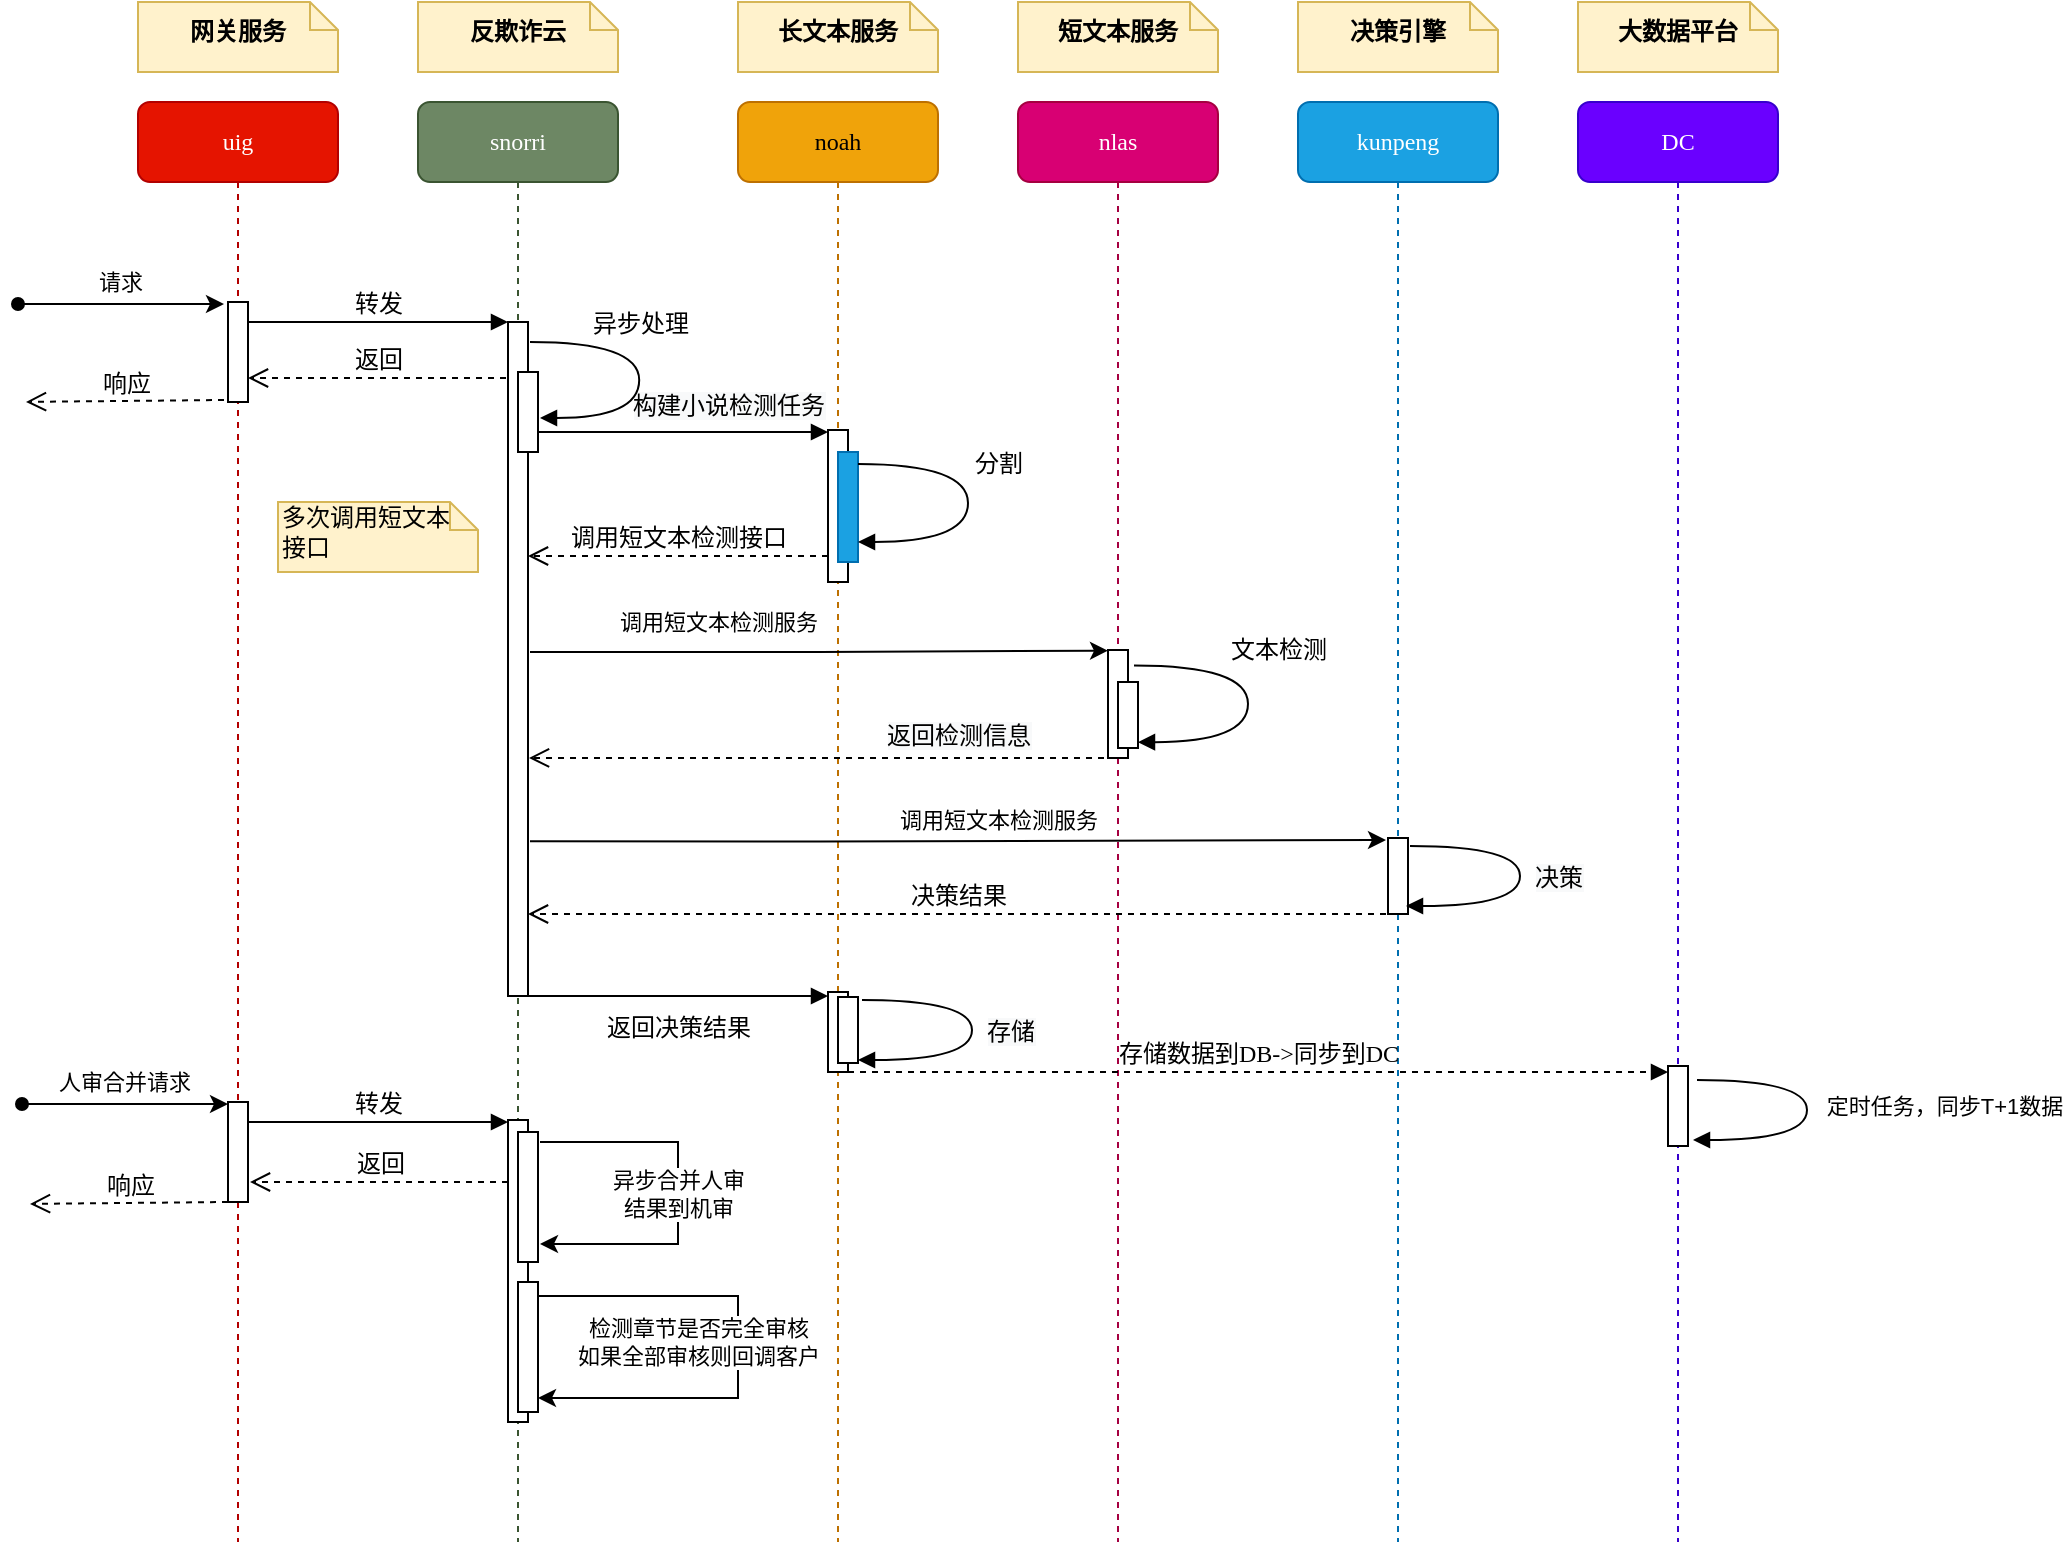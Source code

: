 <mxfile version="14.7.6" type="github">
  <diagram name="Page-1" id="13e1069c-82ec-6db2-03f1-153e76fe0fe0">
    <mxGraphModel dx="1114" dy="648" grid="1" gridSize="10" guides="1" tooltips="1" connect="1" arrows="1" fold="1" page="1" pageScale="1" pageWidth="1100" pageHeight="850" background="none" math="0" shadow="0">
      <root>
        <mxCell id="0" />
        <mxCell id="1" parent="0" />
        <mxCell id="7baba1c4bc27f4b0-2" value="snorri" style="shape=umlLifeline;perimeter=lifelinePerimeter;whiteSpace=wrap;html=1;container=1;collapsible=0;recursiveResize=0;outlineConnect=0;rounded=1;shadow=0;comic=0;labelBackgroundColor=none;strokeWidth=1;fontFamily=Verdana;fontSize=12;align=center;fillColor=#6d8764;strokeColor=#3A5431;fontColor=#ffffff;" parent="1" vertex="1">
          <mxGeometry x="240" y="80" width="100" height="720" as="geometry" />
        </mxCell>
        <mxCell id="7baba1c4bc27f4b0-10" value="" style="html=1;points=[];perimeter=orthogonalPerimeter;rounded=0;shadow=0;comic=0;labelBackgroundColor=none;strokeWidth=1;fontFamily=Verdana;fontSize=12;align=center;" parent="7baba1c4bc27f4b0-2" vertex="1">
          <mxGeometry x="45" y="110" width="10" height="337" as="geometry" />
        </mxCell>
        <mxCell id="7baba1c4bc27f4b0-3" value="noah" style="shape=umlLifeline;perimeter=lifelinePerimeter;whiteSpace=wrap;html=1;container=1;collapsible=0;recursiveResize=0;outlineConnect=0;rounded=1;shadow=0;comic=0;labelBackgroundColor=none;strokeWidth=1;fontFamily=Verdana;fontSize=12;align=center;fillColor=#f0a30a;strokeColor=#BD7000;fontColor=#000000;" parent="1" vertex="1">
          <mxGeometry x="400" y="80" width="100" height="720" as="geometry" />
        </mxCell>
        <mxCell id="7baba1c4bc27f4b0-13" value="" style="html=1;points=[];perimeter=orthogonalPerimeter;rounded=0;shadow=0;comic=0;labelBackgroundColor=none;strokeWidth=1;fontFamily=Verdana;fontSize=12;align=center;" parent="7baba1c4bc27f4b0-3" vertex="1">
          <mxGeometry x="45" y="164" width="10" height="76" as="geometry" />
        </mxCell>
        <mxCell id="7baba1c4bc27f4b0-4" value="nlas" style="shape=umlLifeline;perimeter=lifelinePerimeter;whiteSpace=wrap;html=1;container=1;collapsible=0;recursiveResize=0;outlineConnect=0;rounded=1;shadow=0;comic=0;labelBackgroundColor=none;strokeWidth=1;fontFamily=Verdana;fontSize=12;align=center;fillColor=#d80073;strokeColor=#A50040;fontColor=#ffffff;" parent="1" vertex="1">
          <mxGeometry x="540" y="80" width="100" height="720" as="geometry" />
        </mxCell>
        <mxCell id="7baba1c4bc27f4b0-5" value="kunpeng" style="shape=umlLifeline;perimeter=lifelinePerimeter;whiteSpace=wrap;html=1;container=1;collapsible=0;recursiveResize=0;outlineConnect=0;rounded=1;shadow=0;comic=0;labelBackgroundColor=none;strokeWidth=1;fontFamily=Verdana;fontSize=12;align=center;fillColor=#1ba1e2;strokeColor=#006EAF;fontColor=#ffffff;" parent="1" vertex="1">
          <mxGeometry x="680" y="80" width="100" height="720" as="geometry" />
        </mxCell>
        <mxCell id="7baba1c4bc27f4b0-6" value="DC" style="shape=umlLifeline;perimeter=lifelinePerimeter;whiteSpace=wrap;html=1;container=1;collapsible=0;recursiveResize=0;outlineConnect=0;rounded=1;shadow=0;comic=0;labelBackgroundColor=none;strokeWidth=1;fontFamily=Verdana;fontSize=12;align=center;fillColor=#6a00ff;strokeColor=#3700CC;fontColor=#ffffff;" parent="1" vertex="1">
          <mxGeometry x="820" y="80" width="100" height="720" as="geometry" />
        </mxCell>
        <mxCell id="7baba1c4bc27f4b0-8" value="uig" style="shape=umlLifeline;perimeter=lifelinePerimeter;whiteSpace=wrap;html=1;container=1;collapsible=0;recursiveResize=0;outlineConnect=0;rounded=1;shadow=0;comic=0;labelBackgroundColor=none;strokeWidth=1;fontFamily=Verdana;fontSize=12;align=center;fillColor=#e51400;strokeColor=#B20000;fontColor=#ffffff;" parent="1" vertex="1">
          <mxGeometry x="100" y="80" width="100" height="720" as="geometry" />
        </mxCell>
        <mxCell id="7baba1c4bc27f4b0-9" value="" style="html=1;points=[];perimeter=orthogonalPerimeter;rounded=0;shadow=0;comic=0;labelBackgroundColor=none;strokeWidth=1;fontFamily=Verdana;fontSize=12;align=center;" parent="7baba1c4bc27f4b0-8" vertex="1">
          <mxGeometry x="45" y="100" width="10" height="50" as="geometry" />
        </mxCell>
        <mxCell id="7baba1c4bc27f4b0-16" value="" style="html=1;points=[];perimeter=orthogonalPerimeter;rounded=0;shadow=0;comic=0;labelBackgroundColor=none;strokeWidth=1;fontFamily=Verdana;fontSize=12;align=center;" parent="1" vertex="1">
          <mxGeometry x="585" y="354" width="10" height="54" as="geometry" />
        </mxCell>
        <mxCell id="7baba1c4bc27f4b0-19" value="" style="html=1;points=[];perimeter=orthogonalPerimeter;rounded=0;shadow=0;comic=0;labelBackgroundColor=none;strokeWidth=1;fontFamily=Verdana;fontSize=12;align=center;" parent="1" vertex="1">
          <mxGeometry x="725" y="448" width="10" height="38" as="geometry" />
        </mxCell>
        <mxCell id="7baba1c4bc27f4b0-11" value="转发" style="html=1;verticalAlign=bottom;endArrow=block;entryX=0;entryY=0;labelBackgroundColor=none;fontFamily=Verdana;fontSize=12;edgeStyle=elbowEdgeStyle;elbow=vertical;" parent="1" edge="1">
          <mxGeometry relative="1" as="geometry">
            <mxPoint x="155" y="190" as="sourcePoint" />
            <mxPoint x="285" y="190" as="targetPoint" />
          </mxGeometry>
        </mxCell>
        <mxCell id="7baba1c4bc27f4b0-14" value="" style="html=1;verticalAlign=bottom;endArrow=block;entryX=0;entryY=0;labelBackgroundColor=none;fontFamily=Verdana;fontSize=12;edgeStyle=elbowEdgeStyle;elbow=vertical;" parent="1" edge="1">
          <mxGeometry y="-25" relative="1" as="geometry">
            <mxPoint x="295" y="245" as="sourcePoint" />
            <mxPoint x="445" y="245.0" as="targetPoint" />
            <mxPoint as="offset" />
          </mxGeometry>
        </mxCell>
        <mxCell id="RXEnnHsVAD80fLG_SkSN-28" value="&lt;span style=&quot;font-family: &amp;#34;verdana&amp;#34; ; font-size: 12px ; background-color: rgb(248 , 249 , 250)&quot;&gt;构建小说检测任务&lt;/span&gt;" style="edgeLabel;html=1;align=center;verticalAlign=middle;resizable=0;points=[];" vertex="1" connectable="0" parent="7baba1c4bc27f4b0-14">
          <mxGeometry x="0.147" y="1" relative="1" as="geometry">
            <mxPoint x="14" y="-12" as="offset" />
          </mxGeometry>
        </mxCell>
        <mxCell id="7baba1c4bc27f4b0-34" value="" style="html=1;points=[];perimeter=orthogonalPerimeter;rounded=0;shadow=0;comic=0;labelBackgroundColor=none;strokeWidth=1;fontFamily=Verdana;fontSize=12;align=center;" parent="1" vertex="1">
          <mxGeometry x="590" y="370" width="10" height="33" as="geometry" />
        </mxCell>
        <mxCell id="7baba1c4bc27f4b0-36" value="文本检测" style="html=1;verticalAlign=bottom;endArrow=block;labelBackgroundColor=none;fontFamily=Verdana;fontSize=12;elbow=vertical;edgeStyle=orthogonalEdgeStyle;curved=1;exitX=1.3;exitY=0.143;exitPerimeter=0;exitDx=0;exitDy=0;" parent="1" source="7baba1c4bc27f4b0-16" edge="1">
          <mxGeometry x="-0.221" y="15" relative="1" as="geometry">
            <mxPoint x="605.66" y="361.01" as="sourcePoint" />
            <mxPoint x="600" y="400.1" as="targetPoint" />
            <Array as="points">
              <mxPoint x="598" y="361" />
              <mxPoint x="655" y="361" />
              <mxPoint x="655" y="400" />
            </Array>
            <mxPoint as="offset" />
          </mxGeometry>
        </mxCell>
        <mxCell id="7baba1c4bc27f4b0-40" value="网关服务" style="shape=note;whiteSpace=wrap;html=1;size=14;verticalAlign=middle;align=center;spacingTop=-6;rounded=0;shadow=0;comic=0;labelBackgroundColor=none;strokeWidth=1;fontFamily=Verdana;fontSize=12;fontStyle=1;fillColor=#fff2cc;strokeColor=#d6b656;" parent="1" vertex="1">
          <mxGeometry x="100" y="30" width="100" height="35" as="geometry" />
        </mxCell>
        <mxCell id="7baba1c4bc27f4b0-41" value="反欺诈云" style="shape=note;whiteSpace=wrap;html=1;size=14;verticalAlign=middle;align=center;spacingTop=-6;rounded=0;shadow=0;comic=0;labelBackgroundColor=none;strokeWidth=1;fontFamily=Verdana;fontSize=12;fontStyle=1;fillColor=#fff2cc;strokeColor=#d6b656;" parent="1" vertex="1">
          <mxGeometry x="240" y="30" width="100" height="35" as="geometry" />
        </mxCell>
        <mxCell id="7baba1c4bc27f4b0-42" value="长文本服务" style="shape=note;whiteSpace=wrap;html=1;size=14;verticalAlign=middle;align=center;spacingTop=-6;rounded=0;shadow=0;comic=0;labelBackgroundColor=none;strokeWidth=1;fontFamily=Verdana;fontSize=12;fontStyle=1;fillColor=#fff2cc;strokeColor=#d6b656;" parent="1" vertex="1">
          <mxGeometry x="400" y="30" width="100" height="35" as="geometry" />
        </mxCell>
        <mxCell id="7baba1c4bc27f4b0-43" value="短文本服务" style="shape=note;whiteSpace=wrap;html=1;size=14;verticalAlign=middle;align=center;spacingTop=-6;rounded=0;shadow=0;comic=0;labelBackgroundColor=none;strokeWidth=1;fontFamily=Verdana;fontSize=12;fontStyle=1;fillColor=#fff2cc;strokeColor=#d6b656;" parent="1" vertex="1">
          <mxGeometry x="540" y="30" width="100" height="35" as="geometry" />
        </mxCell>
        <mxCell id="7baba1c4bc27f4b0-44" value="决策引擎" style="shape=note;whiteSpace=wrap;html=1;size=14;verticalAlign=middle;align=center;spacingTop=-6;rounded=0;shadow=0;comic=0;labelBackgroundColor=none;strokeWidth=1;fontFamily=Verdana;fontSize=12;fontStyle=1;fillColor=#fff2cc;strokeColor=#d6b656;" parent="1" vertex="1">
          <mxGeometry x="680" y="30" width="100" height="35" as="geometry" />
        </mxCell>
        <mxCell id="7baba1c4bc27f4b0-45" value="大数据平台" style="shape=note;whiteSpace=wrap;html=1;size=14;verticalAlign=middle;align=center;spacingTop=-6;rounded=0;shadow=0;comic=0;labelBackgroundColor=none;strokeWidth=1;fontFamily=Verdana;fontSize=12;fontStyle=1;fillColor=#fff2cc;strokeColor=#d6b656;" parent="1" vertex="1">
          <mxGeometry x="820" y="30" width="100" height="35" as="geometry" />
        </mxCell>
        <mxCell id="RXEnnHsVAD80fLG_SkSN-1" value="" style="endArrow=classic;html=1;startArrow=oval;startFill=1;" edge="1" parent="1">
          <mxGeometry width="50" height="50" relative="1" as="geometry">
            <mxPoint x="40" y="181" as="sourcePoint" />
            <mxPoint x="143" y="181" as="targetPoint" />
          </mxGeometry>
        </mxCell>
        <mxCell id="RXEnnHsVAD80fLG_SkSN-2" value="请求" style="edgeLabel;html=1;align=center;verticalAlign=middle;resizable=0;points=[];" vertex="1" connectable="0" parent="RXEnnHsVAD80fLG_SkSN-1">
          <mxGeometry x="-0.01" relative="1" as="geometry">
            <mxPoint y="-11" as="offset" />
          </mxGeometry>
        </mxCell>
        <mxCell id="RXEnnHsVAD80fLG_SkSN-3" value="异步处理" style="html=1;verticalAlign=bottom;endArrow=block;labelBackgroundColor=none;fontFamily=Verdana;fontSize=12;elbow=vertical;edgeStyle=orthogonalEdgeStyle;curved=1;exitX=1.038;exitY=0.345;exitPerimeter=0;" edge="1" parent="1">
          <mxGeometry x="-0.234" relative="1" as="geometry">
            <mxPoint x="296.0" y="200.0" as="sourcePoint" />
            <mxPoint x="301" y="238" as="targetPoint" />
            <Array as="points">
              <mxPoint x="350.62" y="199.9" />
              <mxPoint x="350.62" y="237.9" />
            </Array>
            <mxPoint as="offset" />
          </mxGeometry>
        </mxCell>
        <mxCell id="RXEnnHsVAD80fLG_SkSN-4" value="返回" style="html=1;verticalAlign=bottom;endArrow=open;dashed=1;endSize=8;labelBackgroundColor=none;fontFamily=Verdana;fontSize=12;edgeStyle=elbowEdgeStyle;elbow=vertical;" edge="1" parent="1">
          <mxGeometry x="-0.001" relative="1" as="geometry">
            <mxPoint x="155" y="218" as="targetPoint" />
            <Array as="points">
              <mxPoint x="250" y="218" />
              <mxPoint x="410" y="228" />
            </Array>
            <mxPoint x="284" y="218" as="sourcePoint" />
            <mxPoint as="offset" />
          </mxGeometry>
        </mxCell>
        <mxCell id="RXEnnHsVAD80fLG_SkSN-5" value="响应" style="html=1;verticalAlign=bottom;endArrow=open;dashed=1;endSize=8;labelBackgroundColor=none;fontFamily=Verdana;fontSize=12;edgeStyle=elbowEdgeStyle;elbow=vertical;exitX=-0.1;exitY=0.223;exitDx=0;exitDy=0;exitPerimeter=0;" edge="1" parent="1">
          <mxGeometry x="-0.001" relative="1" as="geometry">
            <mxPoint x="44" y="230" as="targetPoint" />
            <Array as="points">
              <mxPoint x="109" y="229.94" />
              <mxPoint x="269" y="239.94" />
            </Array>
            <mxPoint x="143" y="229.0" as="sourcePoint" />
            <mxPoint as="offset" />
          </mxGeometry>
        </mxCell>
        <mxCell id="RXEnnHsVAD80fLG_SkSN-6" value="" style="html=1;points=[];perimeter=orthogonalPerimeter;rounded=0;shadow=0;comic=0;labelBackgroundColor=none;strokeWidth=1;fontFamily=Verdana;fontSize=12;align=center;" vertex="1" parent="1">
          <mxGeometry x="290" y="215" width="10" height="40" as="geometry" />
        </mxCell>
        <mxCell id="RXEnnHsVAD80fLG_SkSN-7" value="" style="html=1;points=[];perimeter=orthogonalPerimeter;rounded=0;shadow=0;comic=0;labelBackgroundColor=none;strokeWidth=1;fontFamily=Verdana;fontSize=12;align=center;fillColor=#1ba1e2;strokeColor=#006EAF;fontColor=#ffffff;" vertex="1" parent="1">
          <mxGeometry x="450" y="255" width="10" height="55" as="geometry" />
        </mxCell>
        <mxCell id="RXEnnHsVAD80fLG_SkSN-8" value="分割" style="html=1;verticalAlign=bottom;endArrow=block;labelBackgroundColor=none;fontFamily=Verdana;fontSize=12;elbow=vertical;edgeStyle=orthogonalEdgeStyle;curved=1;exitX=1;exitY=0.109;exitPerimeter=0;exitDx=0;exitDy=0;" edge="1" parent="1" source="RXEnnHsVAD80fLG_SkSN-7">
          <mxGeometry x="-0.141" y="15" relative="1" as="geometry">
            <mxPoint x="465.66" y="260.91" as="sourcePoint" />
            <mxPoint x="460" y="300" as="targetPoint" />
            <Array as="points">
              <mxPoint x="515" y="261" />
              <mxPoint x="515" y="300" />
            </Array>
            <mxPoint as="offset" />
          </mxGeometry>
        </mxCell>
        <mxCell id="RXEnnHsVAD80fLG_SkSN-9" value="调用短文本检测接口" style="html=1;verticalAlign=bottom;endArrow=open;dashed=1;endSize=8;labelBackgroundColor=none;fontFamily=Verdana;fontSize=12;edgeStyle=elbowEdgeStyle;elbow=vertical;" edge="1" parent="1">
          <mxGeometry relative="1" as="geometry">
            <mxPoint x="295" y="307" as="targetPoint" />
            <Array as="points" />
            <mxPoint x="445" y="307" as="sourcePoint" />
          </mxGeometry>
        </mxCell>
        <mxCell id="RXEnnHsVAD80fLG_SkSN-11" value="" style="edgeStyle=orthogonalEdgeStyle;rounded=0;orthogonalLoop=1;jettySize=auto;html=1;startArrow=none;startFill=0;entryX=0;entryY=0.006;entryDx=0;entryDy=0;entryPerimeter=0;" edge="1" parent="1" target="7baba1c4bc27f4b0-16">
          <mxGeometry x="0.274" y="5" relative="1" as="geometry">
            <mxPoint x="296" y="355" as="sourcePoint" />
            <mxPoint x="449.5" y="346" as="targetPoint" />
            <Array as="points">
              <mxPoint x="441" y="355" />
            </Array>
            <mxPoint as="offset" />
          </mxGeometry>
        </mxCell>
        <mxCell id="RXEnnHsVAD80fLG_SkSN-25" value="调用短文本检测服务" style="edgeLabel;html=1;align=center;verticalAlign=middle;resizable=0;points=[];" vertex="1" connectable="0" parent="RXEnnHsVAD80fLG_SkSN-11">
          <mxGeometry x="-0.128" y="-1" relative="1" as="geometry">
            <mxPoint x="-32" y="-16" as="offset" />
          </mxGeometry>
        </mxCell>
        <mxCell id="RXEnnHsVAD80fLG_SkSN-12" value="" style="html=1;verticalAlign=bottom;endArrow=open;dashed=1;endSize=8;exitX=-0.1;exitY=0.964;labelBackgroundColor=none;fontFamily=Verdana;fontSize=12;exitDx=0;exitDy=0;exitPerimeter=0;" edge="1" parent="1">
          <mxGeometry relative="1" as="geometry">
            <mxPoint x="295.5" y="407.984" as="targetPoint" />
            <mxPoint x="583" y="407.984" as="sourcePoint" />
          </mxGeometry>
        </mxCell>
        <mxCell id="RXEnnHsVAD80fLG_SkSN-26" value="&lt;span style=&quot;font-family: &amp;#34;verdana&amp;#34; ; font-size: 12px ; background-color: rgb(248 , 249 , 250)&quot;&gt;返回检测信息&lt;/span&gt;" style="edgeLabel;html=1;align=center;verticalAlign=middle;resizable=0;points=[];" vertex="1" connectable="0" parent="RXEnnHsVAD80fLG_SkSN-12">
          <mxGeometry x="0.162" relative="1" as="geometry">
            <mxPoint x="94" y="-11" as="offset" />
          </mxGeometry>
        </mxCell>
        <mxCell id="RXEnnHsVAD80fLG_SkSN-13" value="" style="edgeStyle=orthogonalEdgeStyle;rounded=0;orthogonalLoop=1;jettySize=auto;html=1;startArrow=none;startFill=0;" edge="1" parent="1">
          <mxGeometry relative="1" as="geometry">
            <mxPoint x="296" y="449.66" as="sourcePoint" />
            <mxPoint x="724" y="449" as="targetPoint" />
            <Array as="points">
              <mxPoint x="441" y="450" />
            </Array>
          </mxGeometry>
        </mxCell>
        <mxCell id="RXEnnHsVAD80fLG_SkSN-27" value="调用短文本检测服务" style="edgeLabel;html=1;align=center;verticalAlign=middle;resizable=0;points=[];" vertex="1" connectable="0" parent="RXEnnHsVAD80fLG_SkSN-13">
          <mxGeometry x="0.093" y="-1" relative="1" as="geometry">
            <mxPoint y="-12" as="offset" />
          </mxGeometry>
        </mxCell>
        <mxCell id="RXEnnHsVAD80fLG_SkSN-14" value="决策结果" style="html=1;verticalAlign=bottom;endArrow=open;dashed=1;endSize=8;exitX=0;exitY=0.95;labelBackgroundColor=none;fontFamily=Verdana;fontSize=12;" edge="1" parent="1">
          <mxGeometry relative="1" as="geometry">
            <mxPoint x="295" y="486" as="targetPoint" />
            <mxPoint x="724" y="486" as="sourcePoint" />
          </mxGeometry>
        </mxCell>
        <mxCell id="RXEnnHsVAD80fLG_SkSN-17" value="" style="html=1;verticalAlign=bottom;endArrow=block;labelBackgroundColor=none;fontFamily=Verdana;fontSize=12;elbow=vertical;edgeStyle=orthogonalEdgeStyle;curved=1;exitX=1.038;exitY=0.345;exitPerimeter=0;" edge="1" parent="1">
          <mxGeometry x="-0.225" y="9" relative="1" as="geometry">
            <mxPoint x="736.003" y="452" as="sourcePoint" />
            <mxPoint x="734" y="482" as="targetPoint" />
            <Array as="points">
              <mxPoint x="791" y="452" />
              <mxPoint x="791" y="482" />
            </Array>
            <mxPoint as="offset" />
          </mxGeometry>
        </mxCell>
        <mxCell id="RXEnnHsVAD80fLG_SkSN-24" value="&lt;span style=&quot;font-family: &amp;#34;verdana&amp;#34; ; font-size: 12px ; background-color: rgb(248 , 249 , 250)&quot;&gt;决策&lt;/span&gt;" style="edgeLabel;html=1;align=center;verticalAlign=middle;resizable=0;points=[];" vertex="1" connectable="0" parent="RXEnnHsVAD80fLG_SkSN-17">
          <mxGeometry x="0.592" y="-2" relative="1" as="geometry">
            <mxPoint x="47" y="-12" as="offset" />
          </mxGeometry>
        </mxCell>
        <mxCell id="RXEnnHsVAD80fLG_SkSN-18" value="" style="html=1;points=[];perimeter=orthogonalPerimeter;rounded=0;shadow=0;comic=0;labelBackgroundColor=none;strokeWidth=1;fontFamily=Verdana;fontSize=12;align=center;" vertex="1" parent="1">
          <mxGeometry x="445" y="525" width="10" height="40" as="geometry" />
        </mxCell>
        <mxCell id="RXEnnHsVAD80fLG_SkSN-19" value="返回决策结果" style="html=1;verticalAlign=bottom;endArrow=block;entryX=0;entryY=0;labelBackgroundColor=none;fontFamily=Verdana;fontSize=12;edgeStyle=elbowEdgeStyle;elbow=vertical;" edge="1" parent="1">
          <mxGeometry y="-25" relative="1" as="geometry">
            <mxPoint x="295" y="527" as="sourcePoint" />
            <mxPoint x="445" y="527.0" as="targetPoint" />
            <mxPoint as="offset" />
          </mxGeometry>
        </mxCell>
        <mxCell id="RXEnnHsVAD80fLG_SkSN-20" value="" style="html=1;points=[];perimeter=orthogonalPerimeter;rounded=0;shadow=0;comic=0;labelBackgroundColor=none;strokeWidth=1;fontFamily=Verdana;fontSize=12;align=center;" vertex="1" parent="1">
          <mxGeometry x="865" y="562" width="10" height="40" as="geometry" />
        </mxCell>
        <mxCell id="RXEnnHsVAD80fLG_SkSN-21" value="存储数据到DB-&amp;gt;同步到DC" style="html=1;verticalAlign=bottom;endArrow=block;labelBackgroundColor=none;fontFamily=Verdana;fontSize=12;edgeStyle=elbowEdgeStyle;elbow=horizontal;dashed=1;" edge="1" parent="1">
          <mxGeometry relative="1" as="geometry">
            <mxPoint x="455" y="565" as="sourcePoint" />
            <mxPoint x="865" y="565" as="targetPoint" />
            <mxPoint as="offset" />
          </mxGeometry>
        </mxCell>
        <mxCell id="RXEnnHsVAD80fLG_SkSN-22" value="" style="html=1;verticalAlign=bottom;endArrow=block;labelBackgroundColor=none;fontFamily=Verdana;fontSize=12;elbow=vertical;edgeStyle=orthogonalEdgeStyle;curved=1;exitX=1.038;exitY=0.345;exitPerimeter=0;" edge="1" parent="1">
          <mxGeometry x="-0.225" y="9" relative="1" as="geometry">
            <mxPoint x="879.503" y="569" as="sourcePoint" />
            <mxPoint x="877.5" y="599" as="targetPoint" />
            <Array as="points">
              <mxPoint x="934.5" y="569" />
              <mxPoint x="934.5" y="599" />
            </Array>
            <mxPoint as="offset" />
          </mxGeometry>
        </mxCell>
        <mxCell id="RXEnnHsVAD80fLG_SkSN-23" value="定时任务，同步T+1数据" style="edgeLabel;html=1;align=center;verticalAlign=middle;resizable=0;points=[];" vertex="1" connectable="0" parent="RXEnnHsVAD80fLG_SkSN-22">
          <mxGeometry x="0.014" y="-1" relative="1" as="geometry">
            <mxPoint x="69" y="-4" as="offset" />
          </mxGeometry>
        </mxCell>
        <mxCell id="RXEnnHsVAD80fLG_SkSN-29" value="" style="html=1;points=[];perimeter=orthogonalPerimeter;rounded=0;shadow=0;comic=0;labelBackgroundColor=none;strokeWidth=1;fontFamily=Verdana;fontSize=12;align=center;" vertex="1" parent="1">
          <mxGeometry x="450" y="527.5" width="10" height="33" as="geometry" />
        </mxCell>
        <mxCell id="RXEnnHsVAD80fLG_SkSN-30" value="" style="html=1;verticalAlign=bottom;endArrow=block;labelBackgroundColor=none;fontFamily=Verdana;fontSize=12;elbow=vertical;edgeStyle=orthogonalEdgeStyle;curved=1;exitX=1.038;exitY=0.345;exitPerimeter=0;" edge="1" parent="1">
          <mxGeometry x="-0.225" y="9" relative="1" as="geometry">
            <mxPoint x="462.003" y="529" as="sourcePoint" />
            <mxPoint x="460" y="559" as="targetPoint" />
            <Array as="points">
              <mxPoint x="517" y="529" />
              <mxPoint x="517" y="559" />
            </Array>
            <mxPoint as="offset" />
          </mxGeometry>
        </mxCell>
        <mxCell id="RXEnnHsVAD80fLG_SkSN-31" value="&lt;span style=&quot;font-family: &amp;#34;verdana&amp;#34; ; font-size: 12px ; background-color: rgb(248 , 249 , 250)&quot;&gt;存储&lt;/span&gt;" style="edgeLabel;html=1;align=center;verticalAlign=middle;resizable=0;points=[];" vertex="1" connectable="0" parent="RXEnnHsVAD80fLG_SkSN-30">
          <mxGeometry x="0.592" y="-2" relative="1" as="geometry">
            <mxPoint x="47" y="-12" as="offset" />
          </mxGeometry>
        </mxCell>
        <mxCell id="RXEnnHsVAD80fLG_SkSN-32" value="" style="html=1;points=[];perimeter=orthogonalPerimeter;rounded=0;shadow=0;comic=0;labelBackgroundColor=none;strokeWidth=1;fontFamily=Verdana;fontSize=12;align=center;" vertex="1" parent="1">
          <mxGeometry x="285" y="589" width="10" height="151" as="geometry" />
        </mxCell>
        <mxCell id="RXEnnHsVAD80fLG_SkSN-33" value="" style="html=1;points=[];perimeter=orthogonalPerimeter;rounded=0;shadow=0;comic=0;labelBackgroundColor=none;strokeWidth=1;fontFamily=Verdana;fontSize=12;align=center;" vertex="1" parent="1">
          <mxGeometry x="145" y="580" width="10" height="50" as="geometry" />
        </mxCell>
        <mxCell id="RXEnnHsVAD80fLG_SkSN-34" value="" style="endArrow=classic;html=1;startArrow=oval;startFill=1;" edge="1" parent="1">
          <mxGeometry width="50" height="50" relative="1" as="geometry">
            <mxPoint x="42" y="581" as="sourcePoint" />
            <mxPoint x="145" y="581" as="targetPoint" />
          </mxGeometry>
        </mxCell>
        <mxCell id="RXEnnHsVAD80fLG_SkSN-35" value="人审合并请求" style="edgeLabel;html=1;align=center;verticalAlign=middle;resizable=0;points=[];" vertex="1" connectable="0" parent="RXEnnHsVAD80fLG_SkSN-34">
          <mxGeometry x="-0.01" relative="1" as="geometry">
            <mxPoint y="-11" as="offset" />
          </mxGeometry>
        </mxCell>
        <mxCell id="RXEnnHsVAD80fLG_SkSN-36" value="响应" style="html=1;verticalAlign=bottom;endArrow=open;dashed=1;endSize=8;labelBackgroundColor=none;fontFamily=Verdana;fontSize=12;edgeStyle=elbowEdgeStyle;elbow=vertical;exitX=-0.1;exitY=0.223;exitDx=0;exitDy=0;exitPerimeter=0;" edge="1" parent="1">
          <mxGeometry x="-0.001" relative="1" as="geometry">
            <mxPoint x="46" y="631" as="targetPoint" />
            <Array as="points">
              <mxPoint x="111" y="630.94" />
              <mxPoint x="271" y="640.94" />
            </Array>
            <mxPoint x="145" y="630" as="sourcePoint" />
            <mxPoint as="offset" />
          </mxGeometry>
        </mxCell>
        <mxCell id="RXEnnHsVAD80fLG_SkSN-37" value="转发" style="html=1;verticalAlign=bottom;endArrow=block;entryX=0;entryY=0;labelBackgroundColor=none;fontFamily=Verdana;fontSize=12;edgeStyle=elbowEdgeStyle;elbow=vertical;" edge="1" parent="1">
          <mxGeometry relative="1" as="geometry">
            <mxPoint x="155" y="590" as="sourcePoint" />
            <mxPoint x="285" y="590" as="targetPoint" />
          </mxGeometry>
        </mxCell>
        <mxCell id="RXEnnHsVAD80fLG_SkSN-38" value="" style="html=1;points=[];perimeter=orthogonalPerimeter;rounded=0;shadow=0;comic=0;labelBackgroundColor=none;strokeWidth=1;fontFamily=Verdana;fontSize=12;align=center;" vertex="1" parent="1">
          <mxGeometry x="290" y="595" width="10" height="65" as="geometry" />
        </mxCell>
        <mxCell id="RXEnnHsVAD80fLG_SkSN-39" value="异步合并人审&lt;br&gt;结果到机审" style="edgeStyle=orthogonalEdgeStyle;rounded=0;orthogonalLoop=1;jettySize=auto;html=1;startArrow=none;startFill=0;" edge="1" parent="1">
          <mxGeometry relative="1" as="geometry">
            <mxPoint x="301" y="600" as="sourcePoint" />
            <mxPoint x="301" y="651" as="targetPoint" />
            <Array as="points">
              <mxPoint x="301" y="600" />
              <mxPoint x="370" y="600" />
              <mxPoint x="370" y="651" />
            </Array>
          </mxGeometry>
        </mxCell>
        <mxCell id="RXEnnHsVAD80fLG_SkSN-40" value="" style="html=1;points=[];perimeter=orthogonalPerimeter;rounded=0;shadow=0;comic=0;labelBackgroundColor=none;strokeWidth=1;fontFamily=Verdana;fontSize=12;align=center;" vertex="1" parent="1">
          <mxGeometry x="290" y="670" width="10" height="65" as="geometry" />
        </mxCell>
        <mxCell id="RXEnnHsVAD80fLG_SkSN-41" value="检测章节是否完全审核&lt;br&gt;如果全部审核则回调客户" style="edgeStyle=orthogonalEdgeStyle;rounded=0;orthogonalLoop=1;jettySize=auto;html=1;startArrow=none;startFill=0;" edge="1" parent="1">
          <mxGeometry x="-0.02" y="-20" relative="1" as="geometry">
            <mxPoint x="300" y="677" as="sourcePoint" />
            <mxPoint x="300" y="728" as="targetPoint" />
            <Array as="points">
              <mxPoint x="400" y="677" />
              <mxPoint x="400" y="728" />
            </Array>
            <mxPoint as="offset" />
          </mxGeometry>
        </mxCell>
        <mxCell id="RXEnnHsVAD80fLG_SkSN-42" value="返回" style="html=1;verticalAlign=bottom;endArrow=open;dashed=1;endSize=8;labelBackgroundColor=none;fontFamily=Verdana;fontSize=12;edgeStyle=elbowEdgeStyle;elbow=vertical;" edge="1" parent="1">
          <mxGeometry x="-0.001" relative="1" as="geometry">
            <mxPoint x="156" y="620" as="targetPoint" />
            <Array as="points">
              <mxPoint x="251" y="620" />
              <mxPoint x="411" y="630" />
            </Array>
            <mxPoint x="285" y="620" as="sourcePoint" />
            <mxPoint as="offset" />
          </mxGeometry>
        </mxCell>
        <mxCell id="RXEnnHsVAD80fLG_SkSN-43" value="多次调用短文本&lt;br&gt;接口" style="shape=note;whiteSpace=wrap;html=1;size=14;verticalAlign=middle;align=left;spacingTop=-6;rounded=0;shadow=0;comic=0;labelBackgroundColor=none;strokeWidth=1;fontFamily=Verdana;fontSize=12;fontStyle=0;fillColor=#fff2cc;strokeColor=#d6b656;" vertex="1" parent="1">
          <mxGeometry x="170" y="280" width="100" height="35" as="geometry" />
        </mxCell>
      </root>
    </mxGraphModel>
  </diagram>
</mxfile>
